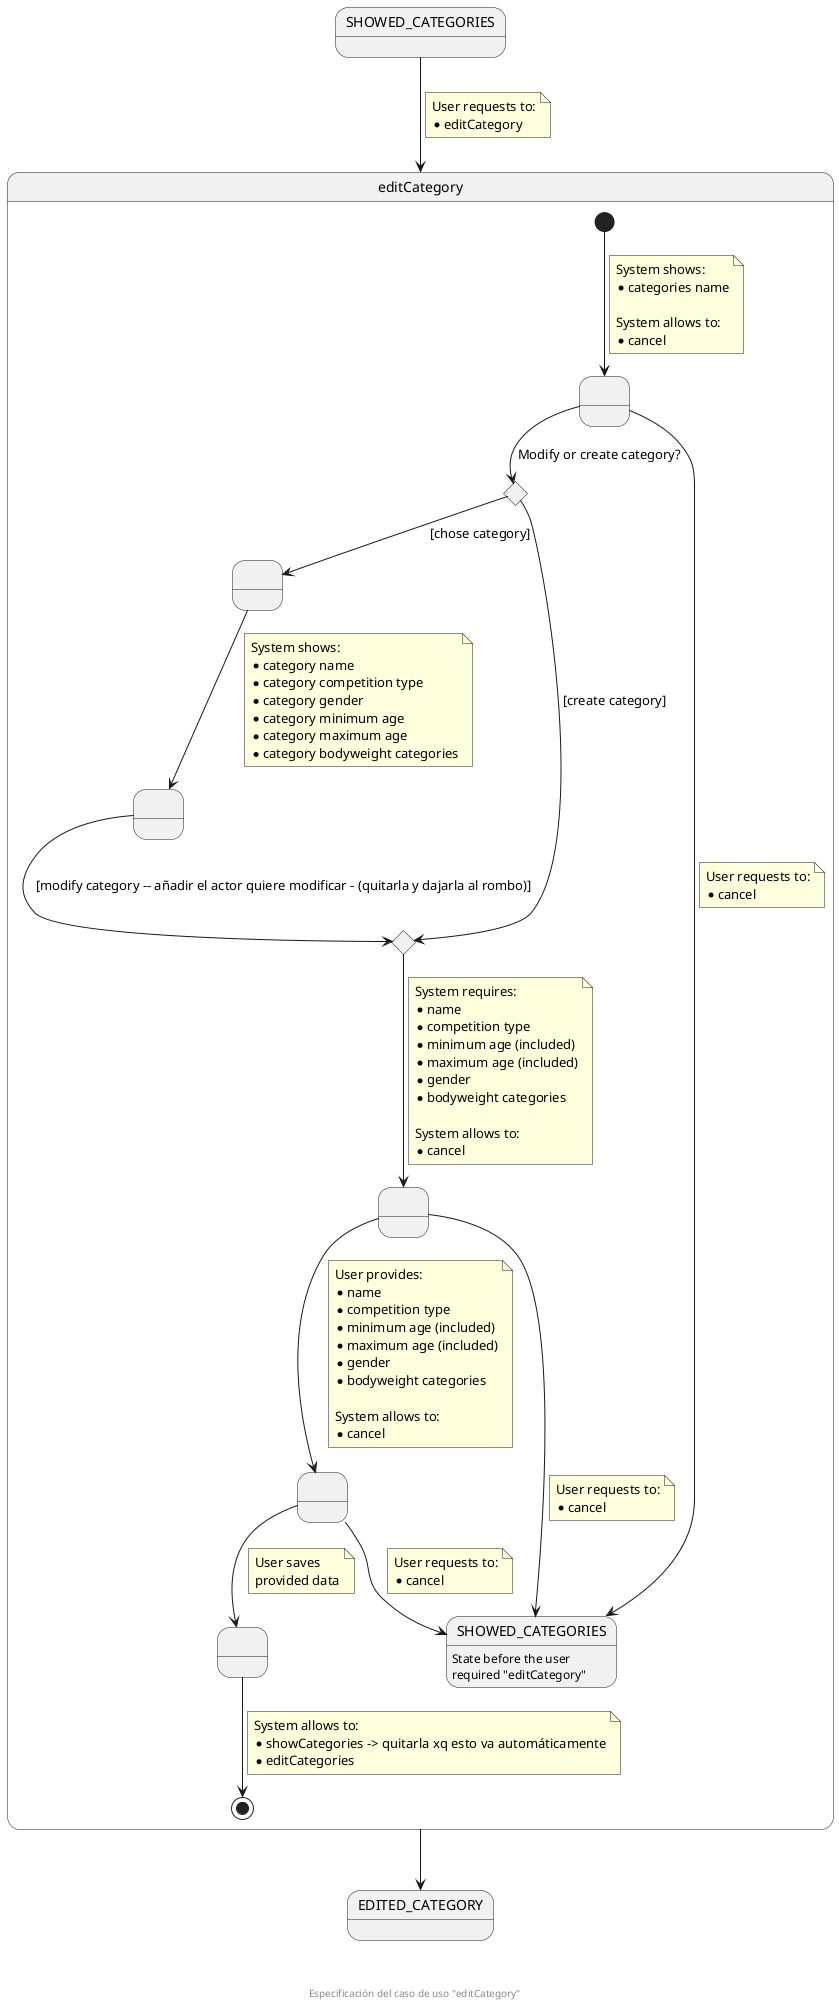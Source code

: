 @startuml
state SHOWED_CATEGORIES
state editCategory {
  state " " as SHOWED_CATEGORIES_TO_BE_EDITED
  state createOrModifyCHC <<choice>>
  state " " as providedCategory
  state " " as showedData
  state createOrModifyCHC2 <<choice>>
  state " " as pendingData
  state " " as providedData
  state " " as savedData
  [*] --> SHOWED_CATEGORIES_TO_BE_EDITED
  note on link
    System shows:
    * categories name

    System allows to:
    * cancel
  end note

  SHOWED_CATEGORIES_TO_BE_EDITED --> createOrModifyCHC : Modify or create category?

  SHOWED_CATEGORIES_TO_BE_EDITED --> SHOWED_CATEGORIES_F
  note on link
    User requests to:
    * cancel
  end note

  createOrModifyCHC --> providedCategory : [chose category]
  createOrModifyCHC --> createOrModifyCHC2 : [create category]
  providedCategory --> showedData
  note on link
    System shows:
    * category name
    * category competition type
    * category gender
    * category minimum age
    * category maximum age
    * category bodyweight categories
  end note
  showedData --> createOrModifyCHC2 : [modify category -- añadir el actor quiere modificar - (quitarla y dajarla al rombo)]
  createOrModifyCHC2 --> pendingData
  note on link
    System requires:
    * name
    * competition type
    * minimum age (included)
    * maximum age (included)
    * gender
    * bodyweight categories

    System allows to:
    * cancel
  end note
  pendingData --> SHOWED_CATEGORIES_F
  note on link
    User requests to:
    * cancel
  end note

  pendingData --> providedData
  note on link
    User provides:
    * name
    * competition type
    * minimum age (included)
    * maximum age (included)
    * gender
    * bodyweight categories

    System allows to:
    * cancel
  end note

  providedData --> savedData
  note on link
    User saves 
    provided data
  end note

  providedData --> SHOWED_CATEGORIES_F
  note on link
    User requests to:
    * cancel
  end note

  savedData --> [*]
  note on link
    System allows to:
    * showCategories -> quitarla xq esto va automáticamente
    * editCategories
  end note
}
state EDITED_CATEGORY
state "SHOWED_CATEGORIES" as SHOWED_CATEGORIES_F : State before the user\nrequired "editCategory"

SHOWED_CATEGORIES --> editCategory
note on link
  User requests to:
  * editCategory
end note

editCategory --> EDITED_CATEGORY

footer \n\n\n Especificación del caso de uso "editCategory"
@enduml
